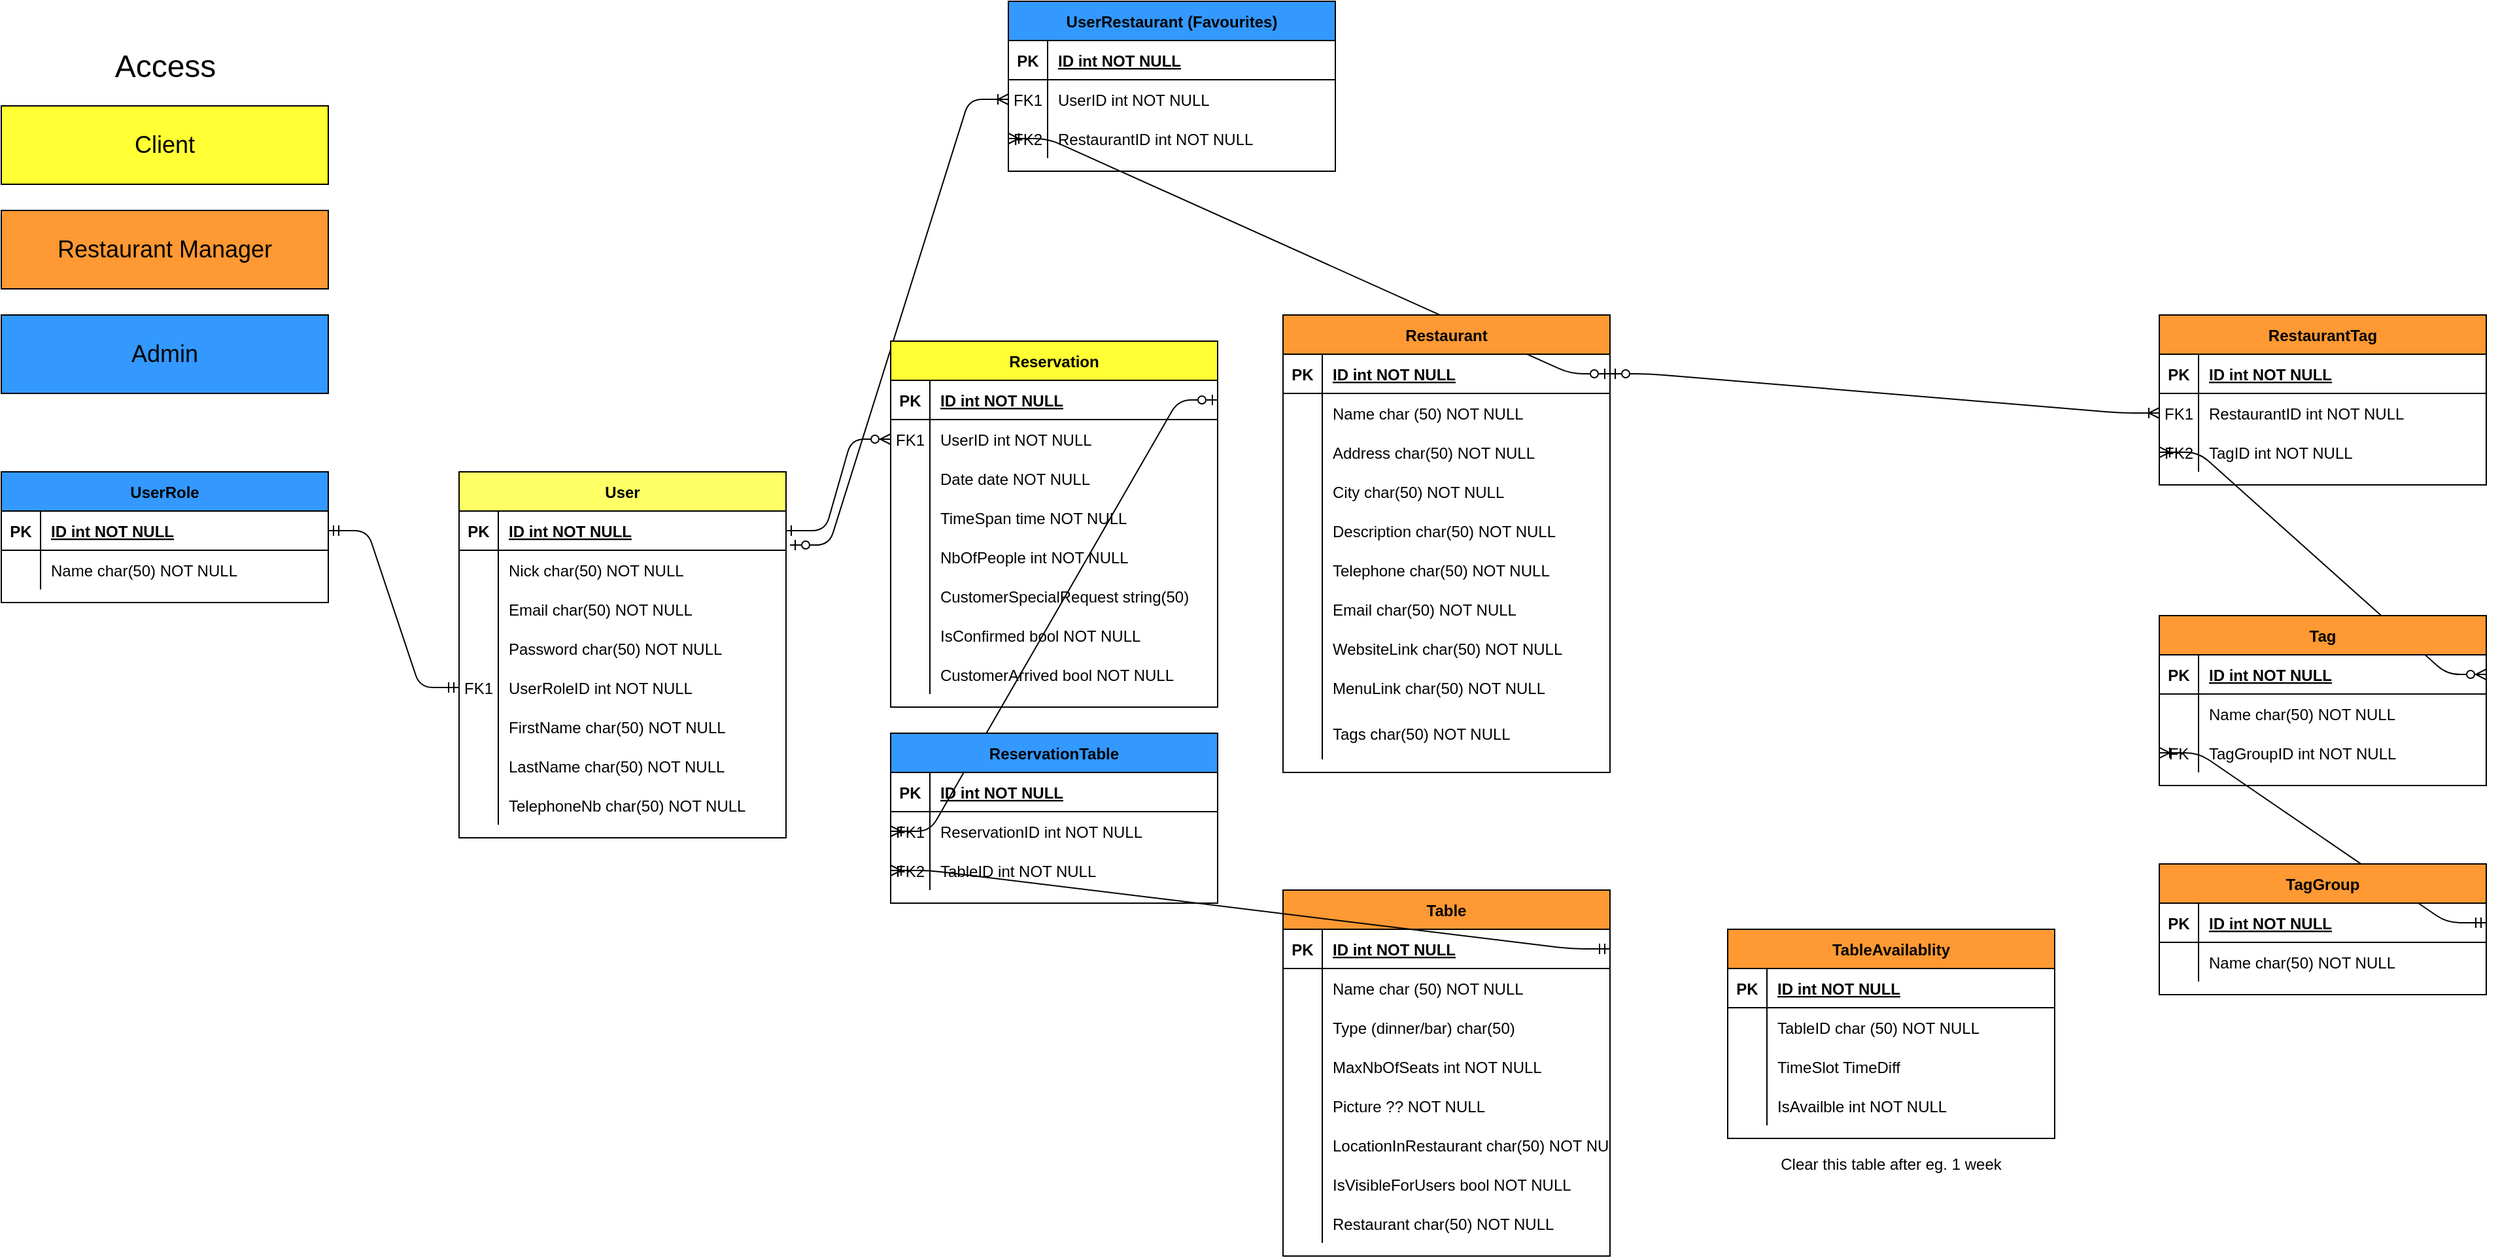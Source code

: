 <mxfile version="13.4.0"><diagram id="R2lEEEUBdFMjLlhIrx00" name="Page-1"><mxGraphModel dx="1892" dy="1507" grid="1" gridSize="10" guides="1" tooltips="1" connect="1" arrows="1" fold="1" page="1" pageScale="1" pageWidth="850" pageHeight="1100" math="0" shadow="0" extFonts="Permanent Marker^https://fonts.googleapis.com/css?family=Permanent+Marker"><root><mxCell id="0"/><mxCell id="1" parent="0"/><mxCell id="C-vyLk0tnHw3VtMMgP7b-1" value="" style="edgeStyle=entityRelationEdgeStyle;endArrow=ERzeroToMany;startArrow=ERone;endFill=1;startFill=0;" parent="1" source="C-vyLk0tnHw3VtMMgP7b-24" target="C-vyLk0tnHw3VtMMgP7b-6" edge="1"><mxGeometry width="100" height="100" relative="1" as="geometry"><mxPoint x="340" y="720" as="sourcePoint"/><mxPoint x="440" y="620" as="targetPoint"/></mxGeometry></mxCell><mxCell id="65NrlDqxfaMQTjJsEGek-118" value="" style="edgeStyle=entityRelationEdgeStyle;fontSize=12;html=1;endArrow=ERmandOne;startArrow=ERmandOne;exitX=1;exitY=0.5;exitDx=0;exitDy=0;entryX=0;entryY=0.5;entryDx=0;entryDy=0;" edge="1" parent="1" source="65NrlDqxfaMQTjJsEGek-85" target="65NrlDqxfaMQTjJsEGek-16"><mxGeometry width="100" height="100" relative="1" as="geometry"><mxPoint x="210" y="400" as="sourcePoint"/><mxPoint x="310" y="300" as="targetPoint"/></mxGeometry></mxCell><mxCell id="65NrlDqxfaMQTjJsEGek-84" value="UserRole" style="shape=table;startSize=30;container=1;collapsible=1;childLayout=tableLayout;fixedRows=1;rowLines=0;fontStyle=1;align=center;resizeLast=1;fillColor=#3399FF;" vertex="1" parent="1"><mxGeometry x="-230" y="120" width="250" height="100" as="geometry"/></mxCell><mxCell id="65NrlDqxfaMQTjJsEGek-85" value="" style="shape=partialRectangle;collapsible=0;dropTarget=0;pointerEvents=0;fillColor=none;points=[[0,0.5],[1,0.5]];portConstraint=eastwest;top=0;left=0;right=0;bottom=1;" vertex="1" parent="65NrlDqxfaMQTjJsEGek-84"><mxGeometry y="30" width="250" height="30" as="geometry"/></mxCell><mxCell id="65NrlDqxfaMQTjJsEGek-86" value="PK" style="shape=partialRectangle;overflow=hidden;connectable=0;fillColor=none;top=0;left=0;bottom=0;right=0;fontStyle=1;" vertex="1" parent="65NrlDqxfaMQTjJsEGek-85"><mxGeometry width="30" height="30" as="geometry"/></mxCell><mxCell id="65NrlDqxfaMQTjJsEGek-87" value="ID int NOT NULL " style="shape=partialRectangle;overflow=hidden;connectable=0;fillColor=none;top=0;left=0;bottom=0;right=0;align=left;spacingLeft=6;fontStyle=5;" vertex="1" parent="65NrlDqxfaMQTjJsEGek-85"><mxGeometry x="30" width="220" height="30" as="geometry"/></mxCell><mxCell id="65NrlDqxfaMQTjJsEGek-88" value="" style="shape=partialRectangle;collapsible=0;dropTarget=0;pointerEvents=0;fillColor=none;points=[[0,0.5],[1,0.5]];portConstraint=eastwest;top=0;left=0;right=0;bottom=0;" vertex="1" parent="65NrlDqxfaMQTjJsEGek-84"><mxGeometry y="60" width="250" height="30" as="geometry"/></mxCell><mxCell id="65NrlDqxfaMQTjJsEGek-89" value="" style="shape=partialRectangle;overflow=hidden;connectable=0;fillColor=none;top=0;left=0;bottom=0;right=0;" vertex="1" parent="65NrlDqxfaMQTjJsEGek-88"><mxGeometry width="30" height="30" as="geometry"/></mxCell><mxCell id="65NrlDqxfaMQTjJsEGek-90" value="Name char(50) NOT NULL" style="shape=partialRectangle;overflow=hidden;connectable=0;fillColor=none;top=0;left=0;bottom=0;right=0;align=left;spacingLeft=6;" vertex="1" parent="65NrlDqxfaMQTjJsEGek-88"><mxGeometry x="30" width="220" height="30" as="geometry"/></mxCell><mxCell id="C-vyLk0tnHw3VtMMgP7b-23" value="User" style="shape=table;startSize=30;container=1;collapsible=1;childLayout=tableLayout;fixedRows=1;rowLines=0;fontStyle=1;align=center;resizeLast=1;fillColor=#FFFF66;" parent="1" vertex="1"><mxGeometry x="120" y="120" width="250" height="280" as="geometry"/></mxCell><mxCell id="C-vyLk0tnHw3VtMMgP7b-24" value="" style="shape=partialRectangle;collapsible=0;dropTarget=0;pointerEvents=0;fillColor=none;points=[[0,0.5],[1,0.5]];portConstraint=eastwest;top=0;left=0;right=0;bottom=1;" parent="C-vyLk0tnHw3VtMMgP7b-23" vertex="1"><mxGeometry y="30" width="250" height="30" as="geometry"/></mxCell><mxCell id="C-vyLk0tnHw3VtMMgP7b-25" value="PK" style="shape=partialRectangle;overflow=hidden;connectable=0;fillColor=none;top=0;left=0;bottom=0;right=0;fontStyle=1;" parent="C-vyLk0tnHw3VtMMgP7b-24" vertex="1"><mxGeometry width="30" height="30" as="geometry"/></mxCell><mxCell id="C-vyLk0tnHw3VtMMgP7b-26" value="ID int NOT NULL " style="shape=partialRectangle;overflow=hidden;connectable=0;fillColor=none;top=0;left=0;bottom=0;right=0;align=left;spacingLeft=6;fontStyle=5;" parent="C-vyLk0tnHw3VtMMgP7b-24" vertex="1"><mxGeometry x="30" width="220" height="30" as="geometry"/></mxCell><mxCell id="C-vyLk0tnHw3VtMMgP7b-27" value="" style="shape=partialRectangle;collapsible=0;dropTarget=0;pointerEvents=0;fillColor=none;points=[[0,0.5],[1,0.5]];portConstraint=eastwest;top=0;left=0;right=0;bottom=0;" parent="C-vyLk0tnHw3VtMMgP7b-23" vertex="1"><mxGeometry y="60" width="250" height="30" as="geometry"/></mxCell><mxCell id="C-vyLk0tnHw3VtMMgP7b-28" value="" style="shape=partialRectangle;overflow=hidden;connectable=0;fillColor=none;top=0;left=0;bottom=0;right=0;" parent="C-vyLk0tnHw3VtMMgP7b-27" vertex="1"><mxGeometry width="30" height="30" as="geometry"/></mxCell><mxCell id="C-vyLk0tnHw3VtMMgP7b-29" value="Nick char(50) NOT NULL" style="shape=partialRectangle;overflow=hidden;connectable=0;fillColor=none;top=0;left=0;bottom=0;right=0;align=left;spacingLeft=6;" parent="C-vyLk0tnHw3VtMMgP7b-27" vertex="1"><mxGeometry x="30" width="220" height="30" as="geometry"/></mxCell><mxCell id="65NrlDqxfaMQTjJsEGek-1" value="" style="shape=partialRectangle;collapsible=0;dropTarget=0;pointerEvents=0;fillColor=none;points=[[0,0.5],[1,0.5]];portConstraint=eastwest;top=0;left=0;right=0;bottom=0;" vertex="1" parent="C-vyLk0tnHw3VtMMgP7b-23"><mxGeometry y="90" width="250" height="30" as="geometry"/></mxCell><mxCell id="65NrlDqxfaMQTjJsEGek-2" value="" style="shape=partialRectangle;overflow=hidden;connectable=0;fillColor=none;top=0;left=0;bottom=0;right=0;" vertex="1" parent="65NrlDqxfaMQTjJsEGek-1"><mxGeometry width="30" height="30" as="geometry"/></mxCell><mxCell id="65NrlDqxfaMQTjJsEGek-3" value="Email char(50) NOT NULL" style="shape=partialRectangle;overflow=hidden;connectable=0;fillColor=none;top=0;left=0;bottom=0;right=0;align=left;spacingLeft=6;" vertex="1" parent="65NrlDqxfaMQTjJsEGek-1"><mxGeometry x="30" width="220" height="30" as="geometry"/></mxCell><mxCell id="65NrlDqxfaMQTjJsEGek-10" value="" style="shape=partialRectangle;collapsible=0;dropTarget=0;pointerEvents=0;fillColor=none;points=[[0,0.5],[1,0.5]];portConstraint=eastwest;top=0;left=0;right=0;bottom=0;" vertex="1" parent="C-vyLk0tnHw3VtMMgP7b-23"><mxGeometry y="120" width="250" height="30" as="geometry"/></mxCell><mxCell id="65NrlDqxfaMQTjJsEGek-11" value="" style="shape=partialRectangle;overflow=hidden;connectable=0;fillColor=none;top=0;left=0;bottom=0;right=0;" vertex="1" parent="65NrlDqxfaMQTjJsEGek-10"><mxGeometry width="30" height="30" as="geometry"/></mxCell><mxCell id="65NrlDqxfaMQTjJsEGek-12" value="Password char(50) NOT NULL" style="shape=partialRectangle;overflow=hidden;connectable=0;fillColor=none;top=0;left=0;bottom=0;right=0;align=left;spacingLeft=6;" vertex="1" parent="65NrlDqxfaMQTjJsEGek-10"><mxGeometry x="30" width="220" height="30" as="geometry"/></mxCell><mxCell id="65NrlDqxfaMQTjJsEGek-16" value="" style="shape=partialRectangle;collapsible=0;dropTarget=0;pointerEvents=0;fillColor=none;points=[[0,0.5],[1,0.5]];portConstraint=eastwest;top=0;left=0;right=0;bottom=0;" vertex="1" parent="C-vyLk0tnHw3VtMMgP7b-23"><mxGeometry y="150" width="250" height="30" as="geometry"/></mxCell><mxCell id="65NrlDqxfaMQTjJsEGek-17" value="FK1" style="shape=partialRectangle;overflow=hidden;connectable=0;fillColor=none;top=0;left=0;bottom=0;right=0;" vertex="1" parent="65NrlDqxfaMQTjJsEGek-16"><mxGeometry width="30" height="30" as="geometry"/></mxCell><mxCell id="65NrlDqxfaMQTjJsEGek-18" value="UserRoleID int NOT NULL" style="shape=partialRectangle;overflow=hidden;connectable=0;fillColor=none;top=0;left=0;bottom=0;right=0;align=left;spacingLeft=6;" vertex="1" parent="65NrlDqxfaMQTjJsEGek-16"><mxGeometry x="30" width="220" height="30" as="geometry"/></mxCell><mxCell id="65NrlDqxfaMQTjJsEGek-486" value="" style="shape=partialRectangle;collapsible=0;dropTarget=0;pointerEvents=0;fillColor=none;points=[[0,0.5],[1,0.5]];portConstraint=eastwest;top=0;left=0;right=0;bottom=0;" vertex="1" parent="C-vyLk0tnHw3VtMMgP7b-23"><mxGeometry y="180" width="250" height="30" as="geometry"/></mxCell><mxCell id="65NrlDqxfaMQTjJsEGek-487" value="" style="shape=partialRectangle;overflow=hidden;connectable=0;fillColor=none;top=0;left=0;bottom=0;right=0;" vertex="1" parent="65NrlDqxfaMQTjJsEGek-486"><mxGeometry width="30" height="30" as="geometry"/></mxCell><mxCell id="65NrlDqxfaMQTjJsEGek-488" value="FirstName char(50) NOT NULL" style="shape=partialRectangle;overflow=hidden;connectable=0;fillColor=none;top=0;left=0;bottom=0;right=0;align=left;spacingLeft=6;" vertex="1" parent="65NrlDqxfaMQTjJsEGek-486"><mxGeometry x="30" width="220" height="30" as="geometry"/></mxCell><mxCell id="65NrlDqxfaMQTjJsEGek-489" value="" style="shape=partialRectangle;collapsible=0;dropTarget=0;pointerEvents=0;fillColor=none;points=[[0,0.5],[1,0.5]];portConstraint=eastwest;top=0;left=0;right=0;bottom=0;" vertex="1" parent="C-vyLk0tnHw3VtMMgP7b-23"><mxGeometry y="210" width="250" height="30" as="geometry"/></mxCell><mxCell id="65NrlDqxfaMQTjJsEGek-490" value="" style="shape=partialRectangle;overflow=hidden;connectable=0;fillColor=none;top=0;left=0;bottom=0;right=0;" vertex="1" parent="65NrlDqxfaMQTjJsEGek-489"><mxGeometry width="30" height="30" as="geometry"/></mxCell><mxCell id="65NrlDqxfaMQTjJsEGek-491" value="LastName char(50) NOT NULL" style="shape=partialRectangle;overflow=hidden;connectable=0;fillColor=none;top=0;left=0;bottom=0;right=0;align=left;spacingLeft=6;" vertex="1" parent="65NrlDqxfaMQTjJsEGek-489"><mxGeometry x="30" width="220" height="30" as="geometry"/></mxCell><mxCell id="65NrlDqxfaMQTjJsEGek-492" value="" style="shape=partialRectangle;collapsible=0;dropTarget=0;pointerEvents=0;fillColor=none;points=[[0,0.5],[1,0.5]];portConstraint=eastwest;top=0;left=0;right=0;bottom=0;" vertex="1" parent="C-vyLk0tnHw3VtMMgP7b-23"><mxGeometry y="240" width="250" height="30" as="geometry"/></mxCell><mxCell id="65NrlDqxfaMQTjJsEGek-493" value="" style="shape=partialRectangle;overflow=hidden;connectable=0;fillColor=none;top=0;left=0;bottom=0;right=0;" vertex="1" parent="65NrlDqxfaMQTjJsEGek-492"><mxGeometry width="30" height="30" as="geometry"/></mxCell><mxCell id="65NrlDqxfaMQTjJsEGek-494" value="TelephoneNb char(50) NOT NULL" style="shape=partialRectangle;overflow=hidden;connectable=0;fillColor=none;top=0;left=0;bottom=0;right=0;align=left;spacingLeft=6;" vertex="1" parent="65NrlDqxfaMQTjJsEGek-492"><mxGeometry x="30" width="220" height="30" as="geometry"/></mxCell><mxCell id="65NrlDqxfaMQTjJsEGek-278" value="" style="edgeStyle=entityRelationEdgeStyle;fontSize=12;html=1;endArrow=ERoneToMany;startArrow=ERzeroToOne;entryX=0;entryY=0.5;entryDx=0;entryDy=0;exitX=1;exitY=0.5;exitDx=0;exitDy=0;" edge="1" parent="1" source="65NrlDqxfaMQTjJsEGek-256" target="65NrlDqxfaMQTjJsEGek-272"><mxGeometry width="100" height="100" relative="1" as="geometry"><mxPoint x="410" y="220" as="sourcePoint"/><mxPoint x="410" y="600" as="targetPoint"/></mxGeometry></mxCell><mxCell id="65NrlDqxfaMQTjJsEGek-279" value="" style="edgeStyle=entityRelationEdgeStyle;fontSize=12;html=1;endArrow=ERoneToMany;startArrow=ERzeroToOne;entryX=0;entryY=0.5;entryDx=0;entryDy=0;" edge="1" parent="1" target="65NrlDqxfaMQTjJsEGek-269"><mxGeometry width="100" height="100" relative="1" as="geometry"><mxPoint x="373" y="176" as="sourcePoint"/><mxPoint x="20" y="460" as="targetPoint"/></mxGeometry></mxCell><mxCell id="65NrlDqxfaMQTjJsEGek-303" value="" style="edgeStyle=entityRelationEdgeStyle;fontSize=12;html=1;endArrow=ERoneToMany;startArrow=ERzeroToOne;entryX=0;entryY=0.5;entryDx=0;entryDy=0;exitX=1;exitY=0.5;exitDx=0;exitDy=0;" edge="1" parent="1" source="C-vyLk0tnHw3VtMMgP7b-3" target="65NrlDqxfaMQTjJsEGek-471"><mxGeometry width="100" height="100" relative="1" as="geometry"><mxPoint x="670" y="705" as="sourcePoint"/><mxPoint x="460.0" y="575" as="targetPoint"/></mxGeometry></mxCell><mxCell id="65NrlDqxfaMQTjJsEGek-255" value="Restaurant" style="shape=table;startSize=30;container=1;collapsible=1;childLayout=tableLayout;fixedRows=1;rowLines=0;fontStyle=1;align=center;resizeLast=1;fillColor=#FF9933;" vertex="1" parent="1"><mxGeometry x="750" width="250" height="350" as="geometry"/></mxCell><mxCell id="65NrlDqxfaMQTjJsEGek-256" value="" style="shape=partialRectangle;collapsible=0;dropTarget=0;pointerEvents=0;fillColor=none;points=[[0,0.5],[1,0.5]];portConstraint=eastwest;top=0;left=0;right=0;bottom=1;" vertex="1" parent="65NrlDqxfaMQTjJsEGek-255"><mxGeometry y="30" width="250" height="30" as="geometry"/></mxCell><mxCell id="65NrlDqxfaMQTjJsEGek-257" value="PK" style="shape=partialRectangle;overflow=hidden;connectable=0;fillColor=none;top=0;left=0;bottom=0;right=0;fontStyle=1;" vertex="1" parent="65NrlDqxfaMQTjJsEGek-256"><mxGeometry width="30" height="30" as="geometry"/></mxCell><mxCell id="65NrlDqxfaMQTjJsEGek-258" value="ID int NOT NULL " style="shape=partialRectangle;overflow=hidden;connectable=0;fillColor=none;top=0;left=0;bottom=0;right=0;align=left;spacingLeft=6;fontStyle=5;" vertex="1" parent="65NrlDqxfaMQTjJsEGek-256"><mxGeometry x="30" width="220" height="30" as="geometry"/></mxCell><mxCell id="65NrlDqxfaMQTjJsEGek-259" value="" style="shape=partialRectangle;collapsible=0;dropTarget=0;pointerEvents=0;fillColor=none;points=[[0,0.5],[1,0.5]];portConstraint=eastwest;top=0;left=0;right=0;bottom=0;" vertex="1" parent="65NrlDqxfaMQTjJsEGek-255"><mxGeometry y="60" width="250" height="30" as="geometry"/></mxCell><mxCell id="65NrlDqxfaMQTjJsEGek-260" value="" style="shape=partialRectangle;overflow=hidden;connectable=0;fillColor=none;top=0;left=0;bottom=0;right=0;" vertex="1" parent="65NrlDqxfaMQTjJsEGek-259"><mxGeometry width="30" height="30" as="geometry"/></mxCell><mxCell id="65NrlDqxfaMQTjJsEGek-261" value="Name char (50) NOT NULL" style="shape=partialRectangle;overflow=hidden;connectable=0;fillColor=none;top=0;left=0;bottom=0;right=0;align=left;spacingLeft=6;" vertex="1" parent="65NrlDqxfaMQTjJsEGek-259"><mxGeometry x="30" width="220" height="30" as="geometry"/></mxCell><mxCell id="65NrlDqxfaMQTjJsEGek-262" value="" style="shape=partialRectangle;collapsible=0;dropTarget=0;pointerEvents=0;fillColor=none;points=[[0,0.5],[1,0.5]];portConstraint=eastwest;top=0;left=0;right=0;bottom=0;" vertex="1" parent="65NrlDqxfaMQTjJsEGek-255"><mxGeometry y="90" width="250" height="30" as="geometry"/></mxCell><mxCell id="65NrlDqxfaMQTjJsEGek-263" value="" style="shape=partialRectangle;overflow=hidden;connectable=0;fillColor=none;top=0;left=0;bottom=0;right=0;" vertex="1" parent="65NrlDqxfaMQTjJsEGek-262"><mxGeometry width="30" height="30" as="geometry"/></mxCell><mxCell id="65NrlDqxfaMQTjJsEGek-264" value="Address char(50) NOT NULL" style="shape=partialRectangle;overflow=hidden;connectable=0;fillColor=none;top=0;left=0;bottom=0;right=0;align=left;spacingLeft=6;" vertex="1" parent="65NrlDqxfaMQTjJsEGek-262"><mxGeometry x="30" width="220" height="30" as="geometry"/></mxCell><mxCell id="65NrlDqxfaMQTjJsEGek-498" value="" style="shape=partialRectangle;collapsible=0;dropTarget=0;pointerEvents=0;fillColor=none;points=[[0,0.5],[1,0.5]];portConstraint=eastwest;top=0;left=0;right=0;bottom=0;" vertex="1" parent="65NrlDqxfaMQTjJsEGek-255"><mxGeometry y="120" width="250" height="30" as="geometry"/></mxCell><mxCell id="65NrlDqxfaMQTjJsEGek-499" value="" style="shape=partialRectangle;overflow=hidden;connectable=0;fillColor=none;top=0;left=0;bottom=0;right=0;" vertex="1" parent="65NrlDqxfaMQTjJsEGek-498"><mxGeometry width="30" height="30" as="geometry"/></mxCell><mxCell id="65NrlDqxfaMQTjJsEGek-500" value="City char(50) NOT NULL" style="shape=partialRectangle;overflow=hidden;connectable=0;fillColor=none;top=0;left=0;bottom=0;right=0;align=left;spacingLeft=6;" vertex="1" parent="65NrlDqxfaMQTjJsEGek-498"><mxGeometry x="30" width="220" height="30" as="geometry"/></mxCell><mxCell id="65NrlDqxfaMQTjJsEGek-305" value="" style="shape=partialRectangle;collapsible=0;dropTarget=0;pointerEvents=0;fillColor=none;points=[[0,0.5],[1,0.5]];portConstraint=eastwest;top=0;left=0;right=0;bottom=0;" vertex="1" parent="65NrlDqxfaMQTjJsEGek-255"><mxGeometry y="150" width="250" height="30" as="geometry"/></mxCell><mxCell id="65NrlDqxfaMQTjJsEGek-306" value="" style="shape=partialRectangle;overflow=hidden;connectable=0;fillColor=none;top=0;left=0;bottom=0;right=0;" vertex="1" parent="65NrlDqxfaMQTjJsEGek-305"><mxGeometry width="30" height="30" as="geometry"/></mxCell><mxCell id="65NrlDqxfaMQTjJsEGek-307" value="Description char(50) NOT NULL" style="shape=partialRectangle;overflow=hidden;connectable=0;fillColor=none;top=0;left=0;bottom=0;right=0;align=left;spacingLeft=6;" vertex="1" parent="65NrlDqxfaMQTjJsEGek-305"><mxGeometry x="30" width="220" height="30" as="geometry"/></mxCell><mxCell id="65NrlDqxfaMQTjJsEGek-308" value="" style="shape=partialRectangle;collapsible=0;dropTarget=0;pointerEvents=0;fillColor=none;points=[[0,0.5],[1,0.5]];portConstraint=eastwest;top=0;left=0;right=0;bottom=0;" vertex="1" parent="65NrlDqxfaMQTjJsEGek-255"><mxGeometry y="180" width="250" height="30" as="geometry"/></mxCell><mxCell id="65NrlDqxfaMQTjJsEGek-309" value="" style="shape=partialRectangle;overflow=hidden;connectable=0;fillColor=none;top=0;left=0;bottom=0;right=0;" vertex="1" parent="65NrlDqxfaMQTjJsEGek-308"><mxGeometry width="30" height="30" as="geometry"/></mxCell><mxCell id="65NrlDqxfaMQTjJsEGek-310" value="Telephone char(50) NOT NULL" style="shape=partialRectangle;overflow=hidden;connectable=0;fillColor=none;top=0;left=0;bottom=0;right=0;align=left;spacingLeft=6;" vertex="1" parent="65NrlDqxfaMQTjJsEGek-308"><mxGeometry x="30" width="220" height="30" as="geometry"/></mxCell><mxCell id="65NrlDqxfaMQTjJsEGek-311" value="" style="shape=partialRectangle;collapsible=0;dropTarget=0;pointerEvents=0;fillColor=none;points=[[0,0.5],[1,0.5]];portConstraint=eastwest;top=0;left=0;right=0;bottom=0;" vertex="1" parent="65NrlDqxfaMQTjJsEGek-255"><mxGeometry y="210" width="250" height="30" as="geometry"/></mxCell><mxCell id="65NrlDqxfaMQTjJsEGek-312" value="" style="shape=partialRectangle;overflow=hidden;connectable=0;fillColor=none;top=0;left=0;bottom=0;right=0;" vertex="1" parent="65NrlDqxfaMQTjJsEGek-311"><mxGeometry width="30" height="30" as="geometry"/></mxCell><mxCell id="65NrlDqxfaMQTjJsEGek-313" value="Email char(50) NOT NULL" style="shape=partialRectangle;overflow=hidden;connectable=0;fillColor=none;top=0;left=0;bottom=0;right=0;align=left;spacingLeft=6;" vertex="1" parent="65NrlDqxfaMQTjJsEGek-311"><mxGeometry x="30" width="220" height="30" as="geometry"/></mxCell><mxCell id="65NrlDqxfaMQTjJsEGek-314" value="" style="shape=partialRectangle;collapsible=0;dropTarget=0;pointerEvents=0;fillColor=none;points=[[0,0.5],[1,0.5]];portConstraint=eastwest;top=0;left=0;right=0;bottom=0;" vertex="1" parent="65NrlDqxfaMQTjJsEGek-255"><mxGeometry y="240" width="250" height="30" as="geometry"/></mxCell><mxCell id="65NrlDqxfaMQTjJsEGek-315" value="" style="shape=partialRectangle;overflow=hidden;connectable=0;fillColor=none;top=0;left=0;bottom=0;right=0;" vertex="1" parent="65NrlDqxfaMQTjJsEGek-314"><mxGeometry width="30" height="30" as="geometry"/></mxCell><mxCell id="65NrlDqxfaMQTjJsEGek-316" value="WebsiteLink char(50) NOT NULL" style="shape=partialRectangle;overflow=hidden;connectable=0;fillColor=none;top=0;left=0;bottom=0;right=0;align=left;spacingLeft=6;" vertex="1" parent="65NrlDqxfaMQTjJsEGek-314"><mxGeometry x="30" width="220" height="30" as="geometry"/></mxCell><mxCell id="65NrlDqxfaMQTjJsEGek-411" value="" style="shape=partialRectangle;collapsible=0;dropTarget=0;pointerEvents=0;fillColor=none;points=[[0,0.5],[1,0.5]];portConstraint=eastwest;top=0;left=0;right=0;bottom=0;" vertex="1" parent="65NrlDqxfaMQTjJsEGek-255"><mxGeometry y="270" width="250" height="30" as="geometry"/></mxCell><mxCell id="65NrlDqxfaMQTjJsEGek-412" value="" style="shape=partialRectangle;overflow=hidden;connectable=0;fillColor=none;top=0;left=0;bottom=0;right=0;" vertex="1" parent="65NrlDqxfaMQTjJsEGek-411"><mxGeometry width="30" height="30" as="geometry"/></mxCell><mxCell id="65NrlDqxfaMQTjJsEGek-413" value="MenuLink char(50) NOT NULL" style="shape=partialRectangle;overflow=hidden;connectable=0;fillColor=none;top=0;left=0;bottom=0;right=0;align=left;spacingLeft=6;" vertex="1" parent="65NrlDqxfaMQTjJsEGek-411"><mxGeometry x="30" width="220" height="30" as="geometry"/></mxCell><mxCell id="65NrlDqxfaMQTjJsEGek-317" value="" style="shape=partialRectangle;collapsible=0;dropTarget=0;pointerEvents=0;fillColor=none;points=[[0,0.5],[1,0.5]];portConstraint=eastwest;top=0;left=0;right=0;bottom=0;" vertex="1" parent="65NrlDqxfaMQTjJsEGek-255"><mxGeometry y="300" width="250" height="40" as="geometry"/></mxCell><mxCell id="65NrlDqxfaMQTjJsEGek-318" value="" style="shape=partialRectangle;overflow=hidden;connectable=0;fillColor=none;top=0;left=0;bottom=0;right=0;" vertex="1" parent="65NrlDqxfaMQTjJsEGek-317"><mxGeometry width="30" height="40" as="geometry"/></mxCell><mxCell id="65NrlDqxfaMQTjJsEGek-319" value="Tags char(50) NOT NULL" style="shape=partialRectangle;overflow=hidden;connectable=0;fillColor=none;top=0;left=0;bottom=0;right=0;align=left;spacingLeft=6;" vertex="1" parent="65NrlDqxfaMQTjJsEGek-317"><mxGeometry x="30" width="220" height="40" as="geometry"/></mxCell><mxCell id="65NrlDqxfaMQTjJsEGek-265" value="UserRestaurant (Favourites)" style="shape=table;startSize=30;container=1;collapsible=1;childLayout=tableLayout;fixedRows=1;rowLines=0;fontStyle=1;align=center;resizeLast=1;fillColor=#3399FF;" vertex="1" parent="1"><mxGeometry x="540" y="-240" width="250" height="130" as="geometry"/></mxCell><mxCell id="65NrlDqxfaMQTjJsEGek-266" value="" style="shape=partialRectangle;collapsible=0;dropTarget=0;pointerEvents=0;fillColor=none;points=[[0,0.5],[1,0.5]];portConstraint=eastwest;top=0;left=0;right=0;bottom=1;" vertex="1" parent="65NrlDqxfaMQTjJsEGek-265"><mxGeometry y="30" width="250" height="30" as="geometry"/></mxCell><mxCell id="65NrlDqxfaMQTjJsEGek-267" value="PK" style="shape=partialRectangle;overflow=hidden;connectable=0;fillColor=none;top=0;left=0;bottom=0;right=0;fontStyle=1;" vertex="1" parent="65NrlDqxfaMQTjJsEGek-266"><mxGeometry width="30" height="30" as="geometry"/></mxCell><mxCell id="65NrlDqxfaMQTjJsEGek-268" value="ID int NOT NULL " style="shape=partialRectangle;overflow=hidden;connectable=0;fillColor=none;top=0;left=0;bottom=0;right=0;align=left;spacingLeft=6;fontStyle=5;" vertex="1" parent="65NrlDqxfaMQTjJsEGek-266"><mxGeometry x="30" width="220" height="30" as="geometry"/></mxCell><mxCell id="65NrlDqxfaMQTjJsEGek-269" value="" style="shape=partialRectangle;collapsible=0;dropTarget=0;pointerEvents=0;fillColor=none;points=[[0,0.5],[1,0.5]];portConstraint=eastwest;top=0;left=0;right=0;bottom=0;" vertex="1" parent="65NrlDqxfaMQTjJsEGek-265"><mxGeometry y="60" width="250" height="30" as="geometry"/></mxCell><mxCell id="65NrlDqxfaMQTjJsEGek-270" value="FK1" style="shape=partialRectangle;overflow=hidden;connectable=0;fillColor=none;top=0;left=0;bottom=0;right=0;" vertex="1" parent="65NrlDqxfaMQTjJsEGek-269"><mxGeometry width="30" height="30" as="geometry"/></mxCell><mxCell id="65NrlDqxfaMQTjJsEGek-271" value="UserID int NOT NULL" style="shape=partialRectangle;overflow=hidden;connectable=0;fillColor=none;top=0;left=0;bottom=0;right=0;align=left;spacingLeft=6;" vertex="1" parent="65NrlDqxfaMQTjJsEGek-269"><mxGeometry x="30" width="220" height="30" as="geometry"/></mxCell><mxCell id="65NrlDqxfaMQTjJsEGek-272" value="" style="shape=partialRectangle;collapsible=0;dropTarget=0;pointerEvents=0;fillColor=none;points=[[0,0.5],[1,0.5]];portConstraint=eastwest;top=0;left=0;right=0;bottom=0;" vertex="1" parent="65NrlDqxfaMQTjJsEGek-265"><mxGeometry y="90" width="250" height="30" as="geometry"/></mxCell><mxCell id="65NrlDqxfaMQTjJsEGek-273" value="FK2" style="shape=partialRectangle;overflow=hidden;connectable=0;fillColor=none;top=0;left=0;bottom=0;right=0;" vertex="1" parent="65NrlDqxfaMQTjJsEGek-272"><mxGeometry width="30" height="30" as="geometry"/></mxCell><mxCell id="65NrlDqxfaMQTjJsEGek-274" value="RestaurantID int NOT NULL" style="shape=partialRectangle;overflow=hidden;connectable=0;fillColor=none;top=0;left=0;bottom=0;right=0;align=left;spacingLeft=6;" vertex="1" parent="65NrlDqxfaMQTjJsEGek-272"><mxGeometry x="30" width="220" height="30" as="geometry"/></mxCell><mxCell id="65NrlDqxfaMQTjJsEGek-371" value="" style="edgeStyle=entityRelationEdgeStyle;fontSize=12;html=1;endArrow=ERoneToMany;startArrow=ERmandOne;entryX=0;entryY=0.5;entryDx=0;entryDy=0;exitX=1;exitY=0.5;exitDx=0;exitDy=0;" edge="1" parent="1" source="65NrlDqxfaMQTjJsEGek-361" target="65NrlDqxfaMQTjJsEGek-346"><mxGeometry width="100" height="100" relative="1" as="geometry"><mxPoint x="1670" y="480" as="sourcePoint"/><mxPoint x="1770" y="380" as="targetPoint"/></mxGeometry></mxCell><mxCell id="65NrlDqxfaMQTjJsEGek-372" value="" style="edgeStyle=entityRelationEdgeStyle;fontSize=12;html=1;endArrow=ERoneToMany;startArrow=ERzeroToMany;exitX=1;exitY=0.5;exitDx=0;exitDy=0;entryX=0;entryY=0.5;entryDx=0;entryDy=0;" edge="1" parent="1" source="65NrlDqxfaMQTjJsEGek-340" target="65NrlDqxfaMQTjJsEGek-373"><mxGeometry width="100" height="100" relative="1" as="geometry"><mxPoint x="1670" y="270" as="sourcePoint"/><mxPoint x="1370" y="120" as="targetPoint"/></mxGeometry></mxCell><mxCell id="65NrlDqxfaMQTjJsEGek-376" value="" style="edgeStyle=entityRelationEdgeStyle;fontSize=12;html=1;endArrow=ERoneToMany;startArrow=ERzeroToOne;exitX=1;exitY=0.5;exitDx=0;exitDy=0;" edge="1" parent="1" source="65NrlDqxfaMQTjJsEGek-256" target="65NrlDqxfaMQTjJsEGek-336"><mxGeometry width="100" height="100" relative="1" as="geometry"><mxPoint x="1350" y="-30" as="sourcePoint"/><mxPoint x="890" y="-210" as="targetPoint"/></mxGeometry></mxCell><mxCell id="65NrlDqxfaMQTjJsEGek-377" value="Table" style="shape=table;startSize=30;container=1;collapsible=1;childLayout=tableLayout;fixedRows=1;rowLines=0;fontStyle=1;align=center;resizeLast=1;fillColor=#FF9933;" vertex="1" parent="1"><mxGeometry x="750" y="440" width="250" height="280" as="geometry"/></mxCell><mxCell id="65NrlDqxfaMQTjJsEGek-378" value="" style="shape=partialRectangle;collapsible=0;dropTarget=0;pointerEvents=0;fillColor=none;points=[[0,0.5],[1,0.5]];portConstraint=eastwest;top=0;left=0;right=0;bottom=1;" vertex="1" parent="65NrlDqxfaMQTjJsEGek-377"><mxGeometry y="30" width="250" height="30" as="geometry"/></mxCell><mxCell id="65NrlDqxfaMQTjJsEGek-379" value="PK" style="shape=partialRectangle;overflow=hidden;connectable=0;fillColor=none;top=0;left=0;bottom=0;right=0;fontStyle=1;" vertex="1" parent="65NrlDqxfaMQTjJsEGek-378"><mxGeometry width="30" height="30" as="geometry"/></mxCell><mxCell id="65NrlDqxfaMQTjJsEGek-380" value="ID int NOT NULL " style="shape=partialRectangle;overflow=hidden;connectable=0;fillColor=none;top=0;left=0;bottom=0;right=0;align=left;spacingLeft=6;fontStyle=5;" vertex="1" parent="65NrlDqxfaMQTjJsEGek-378"><mxGeometry x="30" width="220" height="30" as="geometry"/></mxCell><mxCell id="65NrlDqxfaMQTjJsEGek-381" value="" style="shape=partialRectangle;collapsible=0;dropTarget=0;pointerEvents=0;fillColor=none;points=[[0,0.5],[1,0.5]];portConstraint=eastwest;top=0;left=0;right=0;bottom=0;" vertex="1" parent="65NrlDqxfaMQTjJsEGek-377"><mxGeometry y="60" width="250" height="30" as="geometry"/></mxCell><mxCell id="65NrlDqxfaMQTjJsEGek-382" value="" style="shape=partialRectangle;overflow=hidden;connectable=0;fillColor=none;top=0;left=0;bottom=0;right=0;" vertex="1" parent="65NrlDqxfaMQTjJsEGek-381"><mxGeometry width="30" height="30" as="geometry"/></mxCell><mxCell id="65NrlDqxfaMQTjJsEGek-383" value="Name char (50) NOT NULL" style="shape=partialRectangle;overflow=hidden;connectable=0;fillColor=none;top=0;left=0;bottom=0;right=0;align=left;spacingLeft=6;" vertex="1" parent="65NrlDqxfaMQTjJsEGek-381"><mxGeometry x="30" width="220" height="30" as="geometry"/></mxCell><mxCell id="65NrlDqxfaMQTjJsEGek-384" value="" style="shape=partialRectangle;collapsible=0;dropTarget=0;pointerEvents=0;fillColor=none;points=[[0,0.5],[1,0.5]];portConstraint=eastwest;top=0;left=0;right=0;bottom=0;" vertex="1" parent="65NrlDqxfaMQTjJsEGek-377"><mxGeometry y="90" width="250" height="30" as="geometry"/></mxCell><mxCell id="65NrlDqxfaMQTjJsEGek-385" value="" style="shape=partialRectangle;overflow=hidden;connectable=0;fillColor=none;top=0;left=0;bottom=0;right=0;" vertex="1" parent="65NrlDqxfaMQTjJsEGek-384"><mxGeometry width="30" height="30" as="geometry"/></mxCell><mxCell id="65NrlDqxfaMQTjJsEGek-386" value="Type (dinner/bar) char(50) " style="shape=partialRectangle;overflow=hidden;connectable=0;fillColor=none;top=0;left=0;bottom=0;right=0;align=left;spacingLeft=6;" vertex="1" parent="65NrlDqxfaMQTjJsEGek-384"><mxGeometry x="30" width="220" height="30" as="geometry"/></mxCell><mxCell id="65NrlDqxfaMQTjJsEGek-390" value="" style="shape=partialRectangle;collapsible=0;dropTarget=0;pointerEvents=0;fillColor=none;points=[[0,0.5],[1,0.5]];portConstraint=eastwest;top=0;left=0;right=0;bottom=0;" vertex="1" parent="65NrlDqxfaMQTjJsEGek-377"><mxGeometry y="120" width="250" height="30" as="geometry"/></mxCell><mxCell id="65NrlDqxfaMQTjJsEGek-391" value="" style="shape=partialRectangle;overflow=hidden;connectable=0;fillColor=none;top=0;left=0;bottom=0;right=0;" vertex="1" parent="65NrlDqxfaMQTjJsEGek-390"><mxGeometry width="30" height="30" as="geometry"/></mxCell><mxCell id="65NrlDqxfaMQTjJsEGek-392" value="MaxNbOfSeats int NOT NULL" style="shape=partialRectangle;overflow=hidden;connectable=0;fillColor=none;top=0;left=0;bottom=0;right=0;align=left;spacingLeft=6;" vertex="1" parent="65NrlDqxfaMQTjJsEGek-390"><mxGeometry x="30" width="220" height="30" as="geometry"/></mxCell><mxCell id="65NrlDqxfaMQTjJsEGek-393" value="" style="shape=partialRectangle;collapsible=0;dropTarget=0;pointerEvents=0;fillColor=none;points=[[0,0.5],[1,0.5]];portConstraint=eastwest;top=0;left=0;right=0;bottom=0;" vertex="1" parent="65NrlDqxfaMQTjJsEGek-377"><mxGeometry y="150" width="250" height="30" as="geometry"/></mxCell><mxCell id="65NrlDqxfaMQTjJsEGek-394" value="" style="shape=partialRectangle;overflow=hidden;connectable=0;fillColor=none;top=0;left=0;bottom=0;right=0;" vertex="1" parent="65NrlDqxfaMQTjJsEGek-393"><mxGeometry width="30" height="30" as="geometry"/></mxCell><mxCell id="65NrlDqxfaMQTjJsEGek-395" value="Picture ?? NOT NULL" style="shape=partialRectangle;overflow=hidden;connectable=0;fillColor=none;top=0;left=0;bottom=0;right=0;align=left;spacingLeft=6;" vertex="1" parent="65NrlDqxfaMQTjJsEGek-393"><mxGeometry x="30" width="220" height="30" as="geometry"/></mxCell><mxCell id="65NrlDqxfaMQTjJsEGek-396" value="" style="shape=partialRectangle;collapsible=0;dropTarget=0;pointerEvents=0;fillColor=none;points=[[0,0.5],[1,0.5]];portConstraint=eastwest;top=0;left=0;right=0;bottom=0;" vertex="1" parent="65NrlDqxfaMQTjJsEGek-377"><mxGeometry y="180" width="250" height="30" as="geometry"/></mxCell><mxCell id="65NrlDqxfaMQTjJsEGek-397" value="" style="shape=partialRectangle;overflow=hidden;connectable=0;fillColor=none;top=0;left=0;bottom=0;right=0;" vertex="1" parent="65NrlDqxfaMQTjJsEGek-396"><mxGeometry width="30" height="30" as="geometry"/></mxCell><mxCell id="65NrlDqxfaMQTjJsEGek-398" value="LocationInRestaurant char(50) NOT NULL" style="shape=partialRectangle;overflow=hidden;connectable=0;fillColor=none;top=0;left=0;bottom=0;right=0;align=left;spacingLeft=6;" vertex="1" parent="65NrlDqxfaMQTjJsEGek-396"><mxGeometry x="30" width="220" height="30" as="geometry"/></mxCell><mxCell id="65NrlDqxfaMQTjJsEGek-399" value="" style="shape=partialRectangle;collapsible=0;dropTarget=0;pointerEvents=0;fillColor=none;points=[[0,0.5],[1,0.5]];portConstraint=eastwest;top=0;left=0;right=0;bottom=0;" vertex="1" parent="65NrlDqxfaMQTjJsEGek-377"><mxGeometry y="210" width="250" height="30" as="geometry"/></mxCell><mxCell id="65NrlDqxfaMQTjJsEGek-400" value="" style="shape=partialRectangle;overflow=hidden;connectable=0;fillColor=none;top=0;left=0;bottom=0;right=0;" vertex="1" parent="65NrlDqxfaMQTjJsEGek-399"><mxGeometry width="30" height="30" as="geometry"/></mxCell><mxCell id="65NrlDqxfaMQTjJsEGek-401" value="IsVisibleForUsers bool NOT NULL" style="shape=partialRectangle;overflow=hidden;connectable=0;fillColor=none;top=0;left=0;bottom=0;right=0;align=left;spacingLeft=6;" vertex="1" parent="65NrlDqxfaMQTjJsEGek-399"><mxGeometry x="30" width="220" height="30" as="geometry"/></mxCell><mxCell id="65NrlDqxfaMQTjJsEGek-547" value="" style="shape=partialRectangle;collapsible=0;dropTarget=0;pointerEvents=0;fillColor=none;points=[[0,0.5],[1,0.5]];portConstraint=eastwest;top=0;left=0;right=0;bottom=0;" vertex="1" parent="65NrlDqxfaMQTjJsEGek-377"><mxGeometry y="240" width="250" height="30" as="geometry"/></mxCell><mxCell id="65NrlDqxfaMQTjJsEGek-548" value="" style="shape=partialRectangle;overflow=hidden;connectable=0;fillColor=none;top=0;left=0;bottom=0;right=0;" vertex="1" parent="65NrlDqxfaMQTjJsEGek-547"><mxGeometry width="30" height="30" as="geometry"/></mxCell><mxCell id="65NrlDqxfaMQTjJsEGek-549" value="Restaurant char(50) NOT NULL" style="shape=partialRectangle;overflow=hidden;connectable=0;fillColor=none;top=0;left=0;bottom=0;right=0;align=left;spacingLeft=6;" vertex="1" parent="65NrlDqxfaMQTjJsEGek-547"><mxGeometry x="30" width="220" height="30" as="geometry"/></mxCell><mxCell id="65NrlDqxfaMQTjJsEGek-329" value="RestaurantTag" style="shape=table;startSize=30;container=1;collapsible=1;childLayout=tableLayout;fixedRows=1;rowLines=0;fontStyle=1;align=center;resizeLast=1;fillColor=#FF9933;" vertex="1" parent="1"><mxGeometry x="1420" width="250" height="130" as="geometry"/></mxCell><mxCell id="65NrlDqxfaMQTjJsEGek-330" value="" style="shape=partialRectangle;collapsible=0;dropTarget=0;pointerEvents=0;fillColor=none;points=[[0,0.5],[1,0.5]];portConstraint=eastwest;top=0;left=0;right=0;bottom=1;" vertex="1" parent="65NrlDqxfaMQTjJsEGek-329"><mxGeometry y="30" width="250" height="30" as="geometry"/></mxCell><mxCell id="65NrlDqxfaMQTjJsEGek-331" value="PK" style="shape=partialRectangle;overflow=hidden;connectable=0;fillColor=none;top=0;left=0;bottom=0;right=0;fontStyle=1;" vertex="1" parent="65NrlDqxfaMQTjJsEGek-330"><mxGeometry width="30" height="30" as="geometry"/></mxCell><mxCell id="65NrlDqxfaMQTjJsEGek-332" value="ID int NOT NULL " style="shape=partialRectangle;overflow=hidden;connectable=0;fillColor=none;top=0;left=0;bottom=0;right=0;align=left;spacingLeft=6;fontStyle=5;" vertex="1" parent="65NrlDqxfaMQTjJsEGek-330"><mxGeometry x="30" width="220" height="30" as="geometry"/></mxCell><mxCell id="65NrlDqxfaMQTjJsEGek-336" value="" style="shape=partialRectangle;collapsible=0;dropTarget=0;pointerEvents=0;fillColor=none;points=[[0,0.5],[1,0.5]];portConstraint=eastwest;top=0;left=0;right=0;bottom=0;" vertex="1" parent="65NrlDqxfaMQTjJsEGek-329"><mxGeometry y="60" width="250" height="30" as="geometry"/></mxCell><mxCell id="65NrlDqxfaMQTjJsEGek-337" value="FK1" style="shape=partialRectangle;overflow=hidden;connectable=0;fillColor=none;top=0;left=0;bottom=0;right=0;" vertex="1" parent="65NrlDqxfaMQTjJsEGek-336"><mxGeometry width="30" height="30" as="geometry"/></mxCell><mxCell id="65NrlDqxfaMQTjJsEGek-338" value="RestaurantID int NOT NULL" style="shape=partialRectangle;overflow=hidden;connectable=0;fillColor=none;top=0;left=0;bottom=0;right=0;align=left;spacingLeft=6;" vertex="1" parent="65NrlDqxfaMQTjJsEGek-336"><mxGeometry x="30" width="220" height="30" as="geometry"/></mxCell><mxCell id="65NrlDqxfaMQTjJsEGek-373" value="" style="shape=partialRectangle;collapsible=0;dropTarget=0;pointerEvents=0;fillColor=none;points=[[0,0.5],[1,0.5]];portConstraint=eastwest;top=0;left=0;right=0;bottom=0;" vertex="1" parent="65NrlDqxfaMQTjJsEGek-329"><mxGeometry y="90" width="250" height="30" as="geometry"/></mxCell><mxCell id="65NrlDqxfaMQTjJsEGek-374" value="FK2" style="shape=partialRectangle;overflow=hidden;connectable=0;fillColor=none;top=0;left=0;bottom=0;right=0;" vertex="1" parent="65NrlDqxfaMQTjJsEGek-373"><mxGeometry width="30" height="30" as="geometry"/></mxCell><mxCell id="65NrlDqxfaMQTjJsEGek-375" value="TagID int NOT NULL" style="shape=partialRectangle;overflow=hidden;connectable=0;fillColor=none;top=0;left=0;bottom=0;right=0;align=left;spacingLeft=6;" vertex="1" parent="65NrlDqxfaMQTjJsEGek-373"><mxGeometry x="30" width="220" height="30" as="geometry"/></mxCell><mxCell id="65NrlDqxfaMQTjJsEGek-339" value="Tag" style="shape=table;startSize=30;container=1;collapsible=1;childLayout=tableLayout;fixedRows=1;rowLines=0;fontStyle=1;align=center;resizeLast=1;fillColor=#FF9933;" vertex="1" parent="1"><mxGeometry x="1420" y="230" width="250" height="130" as="geometry"/></mxCell><mxCell id="65NrlDqxfaMQTjJsEGek-340" value="" style="shape=partialRectangle;collapsible=0;dropTarget=0;pointerEvents=0;fillColor=none;points=[[0,0.5],[1,0.5]];portConstraint=eastwest;top=0;left=0;right=0;bottom=1;" vertex="1" parent="65NrlDqxfaMQTjJsEGek-339"><mxGeometry y="30" width="250" height="30" as="geometry"/></mxCell><mxCell id="65NrlDqxfaMQTjJsEGek-341" value="PK" style="shape=partialRectangle;overflow=hidden;connectable=0;fillColor=none;top=0;left=0;bottom=0;right=0;fontStyle=1;" vertex="1" parent="65NrlDqxfaMQTjJsEGek-340"><mxGeometry width="30" height="30" as="geometry"/></mxCell><mxCell id="65NrlDqxfaMQTjJsEGek-342" value="ID int NOT NULL " style="shape=partialRectangle;overflow=hidden;connectable=0;fillColor=none;top=0;left=0;bottom=0;right=0;align=left;spacingLeft=6;fontStyle=5;" vertex="1" parent="65NrlDqxfaMQTjJsEGek-340"><mxGeometry x="30" width="220" height="30" as="geometry"/></mxCell><mxCell id="65NrlDqxfaMQTjJsEGek-343" value="" style="shape=partialRectangle;collapsible=0;dropTarget=0;pointerEvents=0;fillColor=none;points=[[0,0.5],[1,0.5]];portConstraint=eastwest;top=0;left=0;right=0;bottom=0;" vertex="1" parent="65NrlDqxfaMQTjJsEGek-339"><mxGeometry y="60" width="250" height="30" as="geometry"/></mxCell><mxCell id="65NrlDqxfaMQTjJsEGek-344" value="" style="shape=partialRectangle;overflow=hidden;connectable=0;fillColor=none;top=0;left=0;bottom=0;right=0;" vertex="1" parent="65NrlDqxfaMQTjJsEGek-343"><mxGeometry width="30" height="30" as="geometry"/></mxCell><mxCell id="65NrlDqxfaMQTjJsEGek-345" value="Name char(50) NOT NULL" style="shape=partialRectangle;overflow=hidden;connectable=0;fillColor=none;top=0;left=0;bottom=0;right=0;align=left;spacingLeft=6;" vertex="1" parent="65NrlDqxfaMQTjJsEGek-343"><mxGeometry x="30" width="220" height="30" as="geometry"/></mxCell><mxCell id="65NrlDqxfaMQTjJsEGek-346" value="" style="shape=partialRectangle;collapsible=0;dropTarget=0;pointerEvents=0;fillColor=none;points=[[0,0.5],[1,0.5]];portConstraint=eastwest;top=0;left=0;right=0;bottom=0;" vertex="1" parent="65NrlDqxfaMQTjJsEGek-339"><mxGeometry y="90" width="250" height="30" as="geometry"/></mxCell><mxCell id="65NrlDqxfaMQTjJsEGek-347" value="FK" style="shape=partialRectangle;overflow=hidden;connectable=0;fillColor=none;top=0;left=0;bottom=0;right=0;" vertex="1" parent="65NrlDqxfaMQTjJsEGek-346"><mxGeometry width="30" height="30" as="geometry"/></mxCell><mxCell id="65NrlDqxfaMQTjJsEGek-348" value="TagGroupID int NOT NULL" style="shape=partialRectangle;overflow=hidden;connectable=0;fillColor=none;top=0;left=0;bottom=0;right=0;align=left;spacingLeft=6;" vertex="1" parent="65NrlDqxfaMQTjJsEGek-346"><mxGeometry x="30" width="220" height="30" as="geometry"/></mxCell><mxCell id="65NrlDqxfaMQTjJsEGek-360" value="TagGroup" style="shape=table;startSize=30;container=1;collapsible=1;childLayout=tableLayout;fixedRows=1;rowLines=0;fontStyle=1;align=center;resizeLast=1;fillColor=#FF9933;" vertex="1" parent="1"><mxGeometry x="1420" y="420" width="250" height="100" as="geometry"/></mxCell><mxCell id="65NrlDqxfaMQTjJsEGek-361" value="" style="shape=partialRectangle;collapsible=0;dropTarget=0;pointerEvents=0;fillColor=none;points=[[0,0.5],[1,0.5]];portConstraint=eastwest;top=0;left=0;right=0;bottom=1;" vertex="1" parent="65NrlDqxfaMQTjJsEGek-360"><mxGeometry y="30" width="250" height="30" as="geometry"/></mxCell><mxCell id="65NrlDqxfaMQTjJsEGek-362" value="PK" style="shape=partialRectangle;overflow=hidden;connectable=0;fillColor=none;top=0;left=0;bottom=0;right=0;fontStyle=1;" vertex="1" parent="65NrlDqxfaMQTjJsEGek-361"><mxGeometry width="30" height="30" as="geometry"/></mxCell><mxCell id="65NrlDqxfaMQTjJsEGek-363" value="ID int NOT NULL " style="shape=partialRectangle;overflow=hidden;connectable=0;fillColor=none;top=0;left=0;bottom=0;right=0;align=left;spacingLeft=6;fontStyle=5;" vertex="1" parent="65NrlDqxfaMQTjJsEGek-361"><mxGeometry x="30" width="220" height="30" as="geometry"/></mxCell><mxCell id="65NrlDqxfaMQTjJsEGek-364" value="" style="shape=partialRectangle;collapsible=0;dropTarget=0;pointerEvents=0;fillColor=none;points=[[0,0.5],[1,0.5]];portConstraint=eastwest;top=0;left=0;right=0;bottom=0;" vertex="1" parent="65NrlDqxfaMQTjJsEGek-360"><mxGeometry y="60" width="250" height="30" as="geometry"/></mxCell><mxCell id="65NrlDqxfaMQTjJsEGek-365" value="" style="shape=partialRectangle;overflow=hidden;connectable=0;fillColor=none;top=0;left=0;bottom=0;right=0;" vertex="1" parent="65NrlDqxfaMQTjJsEGek-364"><mxGeometry width="30" height="30" as="geometry"/></mxCell><mxCell id="65NrlDqxfaMQTjJsEGek-366" value="Name char(50) NOT NULL" style="shape=partialRectangle;overflow=hidden;connectable=0;fillColor=none;top=0;left=0;bottom=0;right=0;align=left;spacingLeft=6;" vertex="1" parent="65NrlDqxfaMQTjJsEGek-364"><mxGeometry x="30" width="220" height="30" as="geometry"/></mxCell><mxCell id="65NrlDqxfaMQTjJsEGek-477" value="" style="edgeStyle=entityRelationEdgeStyle;fontSize=12;html=1;endArrow=ERoneToMany;startArrow=ERmandOne;exitX=1;exitY=0.5;exitDx=0;exitDy=0;entryX=0;entryY=0.5;entryDx=0;entryDy=0;" edge="1" parent="1" source="65NrlDqxfaMQTjJsEGek-378" target="65NrlDqxfaMQTjJsEGek-474"><mxGeometry width="100" height="100" relative="1" as="geometry"><mxPoint x="910" y="680" as="sourcePoint"/><mxPoint x="720" y="780" as="targetPoint"/></mxGeometry></mxCell><mxCell id="C-vyLk0tnHw3VtMMgP7b-2" value="Reservation" style="shape=table;startSize=30;container=1;collapsible=1;childLayout=tableLayout;fixedRows=1;rowLines=0;fontStyle=1;align=center;resizeLast=1;fillColor=#FFFF33;" parent="1" vertex="1"><mxGeometry x="450" y="20" width="250" height="280" as="geometry"/></mxCell><mxCell id="C-vyLk0tnHw3VtMMgP7b-3" value="" style="shape=partialRectangle;collapsible=0;dropTarget=0;pointerEvents=0;fillColor=none;points=[[0,0.5],[1,0.5]];portConstraint=eastwest;top=0;left=0;right=0;bottom=1;" parent="C-vyLk0tnHw3VtMMgP7b-2" vertex="1"><mxGeometry y="30" width="250" height="30" as="geometry"/></mxCell><mxCell id="C-vyLk0tnHw3VtMMgP7b-4" value="PK" style="shape=partialRectangle;overflow=hidden;connectable=0;fillColor=none;top=0;left=0;bottom=0;right=0;fontStyle=1;" parent="C-vyLk0tnHw3VtMMgP7b-3" vertex="1"><mxGeometry width="30" height="30" as="geometry"/></mxCell><mxCell id="C-vyLk0tnHw3VtMMgP7b-5" value="ID int NOT NULL " style="shape=partialRectangle;overflow=hidden;connectable=0;fillColor=none;top=0;left=0;bottom=0;right=0;align=left;spacingLeft=6;fontStyle=5;" parent="C-vyLk0tnHw3VtMMgP7b-3" vertex="1"><mxGeometry x="30" width="220" height="30" as="geometry"/></mxCell><mxCell id="C-vyLk0tnHw3VtMMgP7b-6" value="" style="shape=partialRectangle;collapsible=0;dropTarget=0;pointerEvents=0;fillColor=none;points=[[0,0.5],[1,0.5]];portConstraint=eastwest;top=0;left=0;right=0;bottom=0;" parent="C-vyLk0tnHw3VtMMgP7b-2" vertex="1"><mxGeometry y="60" width="250" height="30" as="geometry"/></mxCell><mxCell id="C-vyLk0tnHw3VtMMgP7b-7" value="FK1" style="shape=partialRectangle;overflow=hidden;connectable=0;fillColor=none;top=0;left=0;bottom=0;right=0;" parent="C-vyLk0tnHw3VtMMgP7b-6" vertex="1"><mxGeometry width="30" height="30" as="geometry"/></mxCell><mxCell id="C-vyLk0tnHw3VtMMgP7b-8" value="UserID int NOT NULL" style="shape=partialRectangle;overflow=hidden;connectable=0;fillColor=none;top=0;left=0;bottom=0;right=0;align=left;spacingLeft=6;" parent="C-vyLk0tnHw3VtMMgP7b-6" vertex="1"><mxGeometry x="30" width="220" height="30" as="geometry"/></mxCell><mxCell id="65NrlDqxfaMQTjJsEGek-69" value="" style="shape=partialRectangle;collapsible=0;dropTarget=0;pointerEvents=0;fillColor=none;points=[[0,0.5],[1,0.5]];portConstraint=eastwest;top=0;left=0;right=0;bottom=0;" vertex="1" parent="C-vyLk0tnHw3VtMMgP7b-2"><mxGeometry y="90" width="250" height="30" as="geometry"/></mxCell><mxCell id="65NrlDqxfaMQTjJsEGek-70" value="" style="shape=partialRectangle;overflow=hidden;connectable=0;fillColor=none;top=0;left=0;bottom=0;right=0;" vertex="1" parent="65NrlDqxfaMQTjJsEGek-69"><mxGeometry width="30" height="30" as="geometry"/></mxCell><mxCell id="65NrlDqxfaMQTjJsEGek-71" value="Date date NOT NULL" style="shape=partialRectangle;overflow=hidden;connectable=0;fillColor=none;top=0;left=0;bottom=0;right=0;align=left;spacingLeft=6;" vertex="1" parent="65NrlDqxfaMQTjJsEGek-69"><mxGeometry x="30" width="220" height="30" as="geometry"/></mxCell><mxCell id="65NrlDqxfaMQTjJsEGek-72" value="" style="shape=partialRectangle;collapsible=0;dropTarget=0;pointerEvents=0;fillColor=none;points=[[0,0.5],[1,0.5]];portConstraint=eastwest;top=0;left=0;right=0;bottom=0;" vertex="1" parent="C-vyLk0tnHw3VtMMgP7b-2"><mxGeometry y="120" width="250" height="30" as="geometry"/></mxCell><mxCell id="65NrlDqxfaMQTjJsEGek-73" value="" style="shape=partialRectangle;overflow=hidden;connectable=0;fillColor=none;top=0;left=0;bottom=0;right=0;" vertex="1" parent="65NrlDqxfaMQTjJsEGek-72"><mxGeometry width="30" height="30" as="geometry"/></mxCell><mxCell id="65NrlDqxfaMQTjJsEGek-74" value="TimeSpan time NOT NULL" style="shape=partialRectangle;overflow=hidden;connectable=0;fillColor=none;top=0;left=0;bottom=0;right=0;align=left;spacingLeft=6;" vertex="1" parent="65NrlDqxfaMQTjJsEGek-72"><mxGeometry x="30" width="220" height="30" as="geometry"/></mxCell><mxCell id="65NrlDqxfaMQTjJsEGek-495" value="" style="shape=partialRectangle;collapsible=0;dropTarget=0;pointerEvents=0;fillColor=none;points=[[0,0.5],[1,0.5]];portConstraint=eastwest;top=0;left=0;right=0;bottom=0;" vertex="1" parent="C-vyLk0tnHw3VtMMgP7b-2"><mxGeometry y="150" width="250" height="30" as="geometry"/></mxCell><mxCell id="65NrlDqxfaMQTjJsEGek-496" value="" style="shape=partialRectangle;overflow=hidden;connectable=0;fillColor=none;top=0;left=0;bottom=0;right=0;" vertex="1" parent="65NrlDqxfaMQTjJsEGek-495"><mxGeometry width="30" height="30" as="geometry"/></mxCell><mxCell id="65NrlDqxfaMQTjJsEGek-497" value="NbOfPeople int NOT NULL" style="shape=partialRectangle;overflow=hidden;connectable=0;fillColor=none;top=0;left=0;bottom=0;right=0;align=left;spacingLeft=6;" vertex="1" parent="65NrlDqxfaMQTjJsEGek-495"><mxGeometry x="30" width="220" height="30" as="geometry"/></mxCell><mxCell id="65NrlDqxfaMQTjJsEGek-75" value="" style="shape=partialRectangle;collapsible=0;dropTarget=0;pointerEvents=0;fillColor=none;points=[[0,0.5],[1,0.5]];portConstraint=eastwest;top=0;left=0;right=0;bottom=0;" vertex="1" parent="C-vyLk0tnHw3VtMMgP7b-2"><mxGeometry y="180" width="250" height="30" as="geometry"/></mxCell><mxCell id="65NrlDqxfaMQTjJsEGek-76" value="" style="shape=partialRectangle;overflow=hidden;connectable=0;fillColor=none;top=0;left=0;bottom=0;right=0;" vertex="1" parent="65NrlDqxfaMQTjJsEGek-75"><mxGeometry width="30" height="30" as="geometry"/></mxCell><mxCell id="65NrlDqxfaMQTjJsEGek-77" value="CustomerSpecialRequest string(50)" style="shape=partialRectangle;overflow=hidden;connectable=0;fillColor=none;top=0;left=0;bottom=0;right=0;align=left;spacingLeft=6;" vertex="1" parent="65NrlDqxfaMQTjJsEGek-75"><mxGeometry x="30" width="220" height="30" as="geometry"/></mxCell><mxCell id="65NrlDqxfaMQTjJsEGek-78" value="" style="shape=partialRectangle;collapsible=0;dropTarget=0;pointerEvents=0;fillColor=none;points=[[0,0.5],[1,0.5]];portConstraint=eastwest;top=0;left=0;right=0;bottom=0;" vertex="1" parent="C-vyLk0tnHw3VtMMgP7b-2"><mxGeometry y="210" width="250" height="30" as="geometry"/></mxCell><mxCell id="65NrlDqxfaMQTjJsEGek-79" value="" style="shape=partialRectangle;overflow=hidden;connectable=0;fillColor=none;top=0;left=0;bottom=0;right=0;" vertex="1" parent="65NrlDqxfaMQTjJsEGek-78"><mxGeometry width="30" height="30" as="geometry"/></mxCell><mxCell id="65NrlDqxfaMQTjJsEGek-80" value="IsConfirmed bool NOT NULL" style="shape=partialRectangle;overflow=hidden;connectable=0;fillColor=none;top=0;left=0;bottom=0;right=0;align=left;spacingLeft=6;" vertex="1" parent="65NrlDqxfaMQTjJsEGek-78"><mxGeometry x="30" width="220" height="30" as="geometry"/></mxCell><mxCell id="65NrlDqxfaMQTjJsEGek-81" value="" style="shape=partialRectangle;collapsible=0;dropTarget=0;pointerEvents=0;fillColor=none;points=[[0,0.5],[1,0.5]];portConstraint=eastwest;top=0;left=0;right=0;bottom=0;" vertex="1" parent="C-vyLk0tnHw3VtMMgP7b-2"><mxGeometry y="240" width="250" height="30" as="geometry"/></mxCell><mxCell id="65NrlDqxfaMQTjJsEGek-82" value="" style="shape=partialRectangle;overflow=hidden;connectable=0;fillColor=none;top=0;left=0;bottom=0;right=0;" vertex="1" parent="65NrlDqxfaMQTjJsEGek-81"><mxGeometry width="30" height="30" as="geometry"/></mxCell><mxCell id="65NrlDqxfaMQTjJsEGek-83" value="CustomerArrived bool NOT NULL" style="shape=partialRectangle;overflow=hidden;connectable=0;fillColor=none;top=0;left=0;bottom=0;right=0;align=left;spacingLeft=6;" vertex="1" parent="65NrlDqxfaMQTjJsEGek-81"><mxGeometry x="30" width="220" height="30" as="geometry"/></mxCell><mxCell id="65NrlDqxfaMQTjJsEGek-478" value="&lt;font style=&quot;font-size: 18px&quot;&gt;Admin&lt;/font&gt;" style="rounded=0;whiteSpace=wrap;html=1;fillColor=#3399FF;" vertex="1" parent="1"><mxGeometry x="-230" width="250" height="60" as="geometry"/></mxCell><mxCell id="65NrlDqxfaMQTjJsEGek-480" value="&lt;font style=&quot;font-size: 18px&quot;&gt;Restaurant Manager&lt;/font&gt;" style="rounded=0;whiteSpace=wrap;html=1;fillColor=#FF9933;" vertex="1" parent="1"><mxGeometry x="-230" y="-80" width="250" height="60" as="geometry"/></mxCell><mxCell id="65NrlDqxfaMQTjJsEGek-481" value="&lt;font style=&quot;font-size: 18px&quot;&gt;Client&lt;/font&gt;" style="rounded=0;whiteSpace=wrap;html=1;fillColor=#FFFF33;" vertex="1" parent="1"><mxGeometry x="-230" y="-160" width="250" height="60" as="geometry"/></mxCell><mxCell id="65NrlDqxfaMQTjJsEGek-482" value="&lt;font style=&quot;font-size: 24px&quot;&gt;Access&lt;/font&gt;" style="text;html=1;strokeColor=none;fillColor=none;align=center;verticalAlign=middle;whiteSpace=wrap;rounded=0;" vertex="1" parent="1"><mxGeometry x="-142.5" y="-200" width="75" height="20" as="geometry"/></mxCell><mxCell id="65NrlDqxfaMQTjJsEGek-464" value="ReservationTable" style="shape=table;startSize=30;container=1;collapsible=1;childLayout=tableLayout;fixedRows=1;rowLines=0;fontStyle=1;align=center;resizeLast=1;fillColor=#3399FF;" vertex="1" parent="1"><mxGeometry x="450" y="320" width="250" height="130" as="geometry"/></mxCell><mxCell id="65NrlDqxfaMQTjJsEGek-465" value="" style="shape=partialRectangle;collapsible=0;dropTarget=0;pointerEvents=0;fillColor=none;points=[[0,0.5],[1,0.5]];portConstraint=eastwest;top=0;left=0;right=0;bottom=1;" vertex="1" parent="65NrlDqxfaMQTjJsEGek-464"><mxGeometry y="30" width="250" height="30" as="geometry"/></mxCell><mxCell id="65NrlDqxfaMQTjJsEGek-466" value="PK" style="shape=partialRectangle;overflow=hidden;connectable=0;fillColor=none;top=0;left=0;bottom=0;right=0;fontStyle=1;" vertex="1" parent="65NrlDqxfaMQTjJsEGek-465"><mxGeometry width="30" height="30" as="geometry"/></mxCell><mxCell id="65NrlDqxfaMQTjJsEGek-467" value="ID int NOT NULL " style="shape=partialRectangle;overflow=hidden;connectable=0;fillColor=none;top=0;left=0;bottom=0;right=0;align=left;spacingLeft=6;fontStyle=5;" vertex="1" parent="65NrlDqxfaMQTjJsEGek-465"><mxGeometry x="30" width="220" height="30" as="geometry"/></mxCell><mxCell id="65NrlDqxfaMQTjJsEGek-471" value="" style="shape=partialRectangle;collapsible=0;dropTarget=0;pointerEvents=0;fillColor=none;points=[[0,0.5],[1,0.5]];portConstraint=eastwest;top=0;left=0;right=0;bottom=0;" vertex="1" parent="65NrlDqxfaMQTjJsEGek-464"><mxGeometry y="60" width="250" height="30" as="geometry"/></mxCell><mxCell id="65NrlDqxfaMQTjJsEGek-472" value="FK1" style="shape=partialRectangle;overflow=hidden;connectable=0;fillColor=none;top=0;left=0;bottom=0;right=0;" vertex="1" parent="65NrlDqxfaMQTjJsEGek-471"><mxGeometry width="30" height="30" as="geometry"/></mxCell><mxCell id="65NrlDqxfaMQTjJsEGek-473" value="ReservationID int NOT NULL" style="shape=partialRectangle;overflow=hidden;connectable=0;fillColor=none;top=0;left=0;bottom=0;right=0;align=left;spacingLeft=6;" vertex="1" parent="65NrlDqxfaMQTjJsEGek-471"><mxGeometry x="30" width="220" height="30" as="geometry"/></mxCell><mxCell id="65NrlDqxfaMQTjJsEGek-474" value="" style="shape=partialRectangle;collapsible=0;dropTarget=0;pointerEvents=0;fillColor=none;points=[[0,0.5],[1,0.5]];portConstraint=eastwest;top=0;left=0;right=0;bottom=0;" vertex="1" parent="65NrlDqxfaMQTjJsEGek-464"><mxGeometry y="90" width="250" height="30" as="geometry"/></mxCell><mxCell id="65NrlDqxfaMQTjJsEGek-475" value="FK2" style="shape=partialRectangle;overflow=hidden;connectable=0;fillColor=none;top=0;left=0;bottom=0;right=0;" vertex="1" parent="65NrlDqxfaMQTjJsEGek-474"><mxGeometry width="30" height="30" as="geometry"/></mxCell><mxCell id="65NrlDqxfaMQTjJsEGek-476" value="TableID int NOT NULL" style="shape=partialRectangle;overflow=hidden;connectable=0;fillColor=none;top=0;left=0;bottom=0;right=0;align=left;spacingLeft=6;" vertex="1" parent="65NrlDqxfaMQTjJsEGek-474"><mxGeometry x="30" width="220" height="30" as="geometry"/></mxCell><mxCell id="65NrlDqxfaMQTjJsEGek-501" value="TableAvailablity" style="shape=table;startSize=30;container=1;collapsible=1;childLayout=tableLayout;fixedRows=1;rowLines=0;fontStyle=1;align=center;resizeLast=1;fillColor=#FF9933;" vertex="1" parent="1"><mxGeometry x="1090" y="470" width="250" height="160" as="geometry"/></mxCell><mxCell id="65NrlDqxfaMQTjJsEGek-502" value="" style="shape=partialRectangle;collapsible=0;dropTarget=0;pointerEvents=0;fillColor=none;points=[[0,0.5],[1,0.5]];portConstraint=eastwest;top=0;left=0;right=0;bottom=1;" vertex="1" parent="65NrlDqxfaMQTjJsEGek-501"><mxGeometry y="30" width="250" height="30" as="geometry"/></mxCell><mxCell id="65NrlDqxfaMQTjJsEGek-503" value="PK" style="shape=partialRectangle;overflow=hidden;connectable=0;fillColor=none;top=0;left=0;bottom=0;right=0;fontStyle=1;" vertex="1" parent="65NrlDqxfaMQTjJsEGek-502"><mxGeometry width="30" height="30" as="geometry"/></mxCell><mxCell id="65NrlDqxfaMQTjJsEGek-504" value="ID int NOT NULL " style="shape=partialRectangle;overflow=hidden;connectable=0;fillColor=none;top=0;left=0;bottom=0;right=0;align=left;spacingLeft=6;fontStyle=5;" vertex="1" parent="65NrlDqxfaMQTjJsEGek-502"><mxGeometry x="30" width="220" height="30" as="geometry"/></mxCell><mxCell id="65NrlDqxfaMQTjJsEGek-505" value="" style="shape=partialRectangle;collapsible=0;dropTarget=0;pointerEvents=0;fillColor=none;points=[[0,0.5],[1,0.5]];portConstraint=eastwest;top=0;left=0;right=0;bottom=0;" vertex="1" parent="65NrlDqxfaMQTjJsEGek-501"><mxGeometry y="60" width="250" height="30" as="geometry"/></mxCell><mxCell id="65NrlDqxfaMQTjJsEGek-506" value="" style="shape=partialRectangle;overflow=hidden;connectable=0;fillColor=none;top=0;left=0;bottom=0;right=0;" vertex="1" parent="65NrlDqxfaMQTjJsEGek-505"><mxGeometry width="30" height="30" as="geometry"/></mxCell><mxCell id="65NrlDqxfaMQTjJsEGek-507" value="TableID char (50) NOT NULL" style="shape=partialRectangle;overflow=hidden;connectable=0;fillColor=none;top=0;left=0;bottom=0;right=0;align=left;spacingLeft=6;" vertex="1" parent="65NrlDqxfaMQTjJsEGek-505"><mxGeometry x="30" width="220" height="30" as="geometry"/></mxCell><mxCell id="65NrlDqxfaMQTjJsEGek-508" value="" style="shape=partialRectangle;collapsible=0;dropTarget=0;pointerEvents=0;fillColor=none;points=[[0,0.5],[1,0.5]];portConstraint=eastwest;top=0;left=0;right=0;bottom=0;" vertex="1" parent="65NrlDqxfaMQTjJsEGek-501"><mxGeometry y="90" width="250" height="30" as="geometry"/></mxCell><mxCell id="65NrlDqxfaMQTjJsEGek-509" value="" style="shape=partialRectangle;overflow=hidden;connectable=0;fillColor=none;top=0;left=0;bottom=0;right=0;" vertex="1" parent="65NrlDqxfaMQTjJsEGek-508"><mxGeometry width="30" height="30" as="geometry"/></mxCell><mxCell id="65NrlDqxfaMQTjJsEGek-510" value="TimeSlot TimeDiff " style="shape=partialRectangle;overflow=hidden;connectable=0;fillColor=none;top=0;left=0;bottom=0;right=0;align=left;spacingLeft=6;" vertex="1" parent="65NrlDqxfaMQTjJsEGek-508"><mxGeometry x="30" width="220" height="30" as="geometry"/></mxCell><mxCell id="65NrlDqxfaMQTjJsEGek-511" value="" style="shape=partialRectangle;collapsible=0;dropTarget=0;pointerEvents=0;fillColor=none;points=[[0,0.5],[1,0.5]];portConstraint=eastwest;top=0;left=0;right=0;bottom=0;" vertex="1" parent="65NrlDqxfaMQTjJsEGek-501"><mxGeometry y="120" width="250" height="30" as="geometry"/></mxCell><mxCell id="65NrlDqxfaMQTjJsEGek-512" value="" style="shape=partialRectangle;overflow=hidden;connectable=0;fillColor=none;top=0;left=0;bottom=0;right=0;" vertex="1" parent="65NrlDqxfaMQTjJsEGek-511"><mxGeometry width="30" height="30" as="geometry"/></mxCell><mxCell id="65NrlDqxfaMQTjJsEGek-513" value="IsAvailble int NOT NULL" style="shape=partialRectangle;overflow=hidden;connectable=0;fillColor=none;top=0;left=0;bottom=0;right=0;align=left;spacingLeft=6;" vertex="1" parent="65NrlDqxfaMQTjJsEGek-511"><mxGeometry x="30" width="220" height="30" as="geometry"/></mxCell><mxCell id="65NrlDqxfaMQTjJsEGek-546" value="Clear this table after eg. 1 week " style="text;html=1;strokeColor=none;fillColor=none;align=center;verticalAlign=middle;whiteSpace=wrap;rounded=0;" vertex="1" parent="1"><mxGeometry x="1110" y="640" width="210" height="20" as="geometry"/></mxCell></root></mxGraphModel></diagram></mxfile>